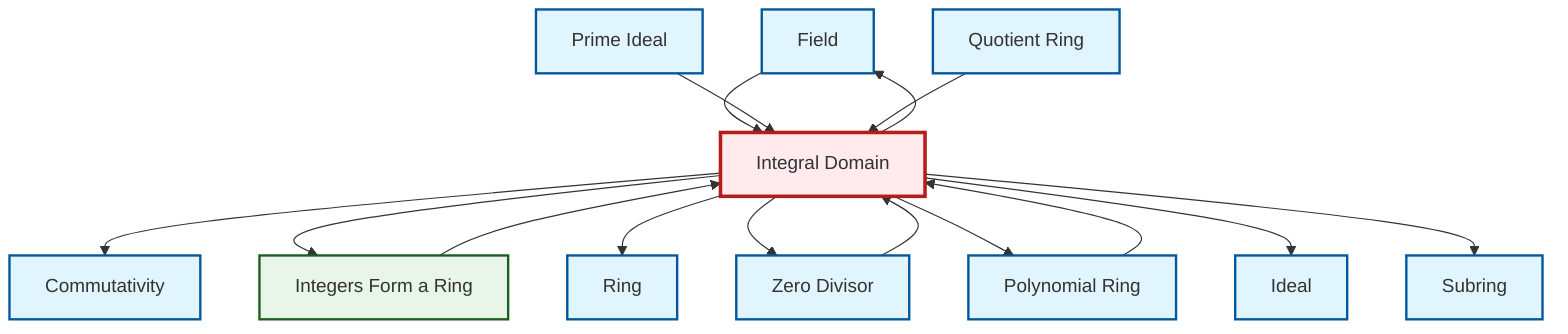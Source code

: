 graph TD
    classDef definition fill:#e1f5fe,stroke:#01579b,stroke-width:2px
    classDef theorem fill:#f3e5f5,stroke:#4a148c,stroke-width:2px
    classDef axiom fill:#fff3e0,stroke:#e65100,stroke-width:2px
    classDef example fill:#e8f5e9,stroke:#1b5e20,stroke-width:2px
    classDef current fill:#ffebee,stroke:#b71c1c,stroke-width:3px
    def-commutativity["Commutativity"]:::definition
    def-ring["Ring"]:::definition
    def-field["Field"]:::definition
    def-zero-divisor["Zero Divisor"]:::definition
    def-quotient-ring["Quotient Ring"]:::definition
    ex-integers-ring["Integers Form a Ring"]:::example
    def-prime-ideal["Prime Ideal"]:::definition
    def-ideal["Ideal"]:::definition
    def-subring["Subring"]:::definition
    def-polynomial-ring["Polynomial Ring"]:::definition
    def-integral-domain["Integral Domain"]:::definition
    def-zero-divisor --> def-integral-domain
    def-field --> def-integral-domain
    def-prime-ideal --> def-integral-domain
    def-integral-domain --> def-commutativity
    def-integral-domain --> ex-integers-ring
    def-integral-domain --> def-field
    def-integral-domain --> def-ring
    def-integral-domain --> def-zero-divisor
    ex-integers-ring --> def-integral-domain
    def-integral-domain --> def-polynomial-ring
    def-polynomial-ring --> def-integral-domain
    def-quotient-ring --> def-integral-domain
    def-integral-domain --> def-ideal
    def-integral-domain --> def-subring
    class def-integral-domain current